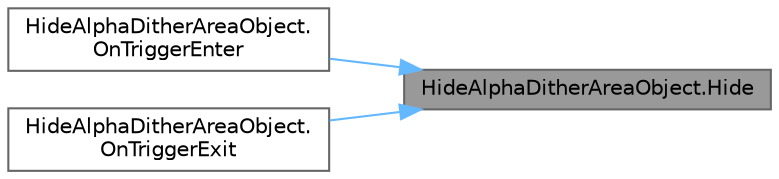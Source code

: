 digraph "HideAlphaDitherAreaObject.Hide"
{
 // LATEX_PDF_SIZE
  bgcolor="transparent";
  edge [fontname=Helvetica,fontsize=10,labelfontname=Helvetica,labelfontsize=10];
  node [fontname=Helvetica,fontsize=10,shape=box,height=0.2,width=0.4];
  rankdir="RL";
  Node1 [id="Node000001",label="HideAlphaDitherAreaObject.Hide",height=0.2,width=0.4,color="gray40", fillcolor="grey60", style="filled", fontcolor="black",tooltip=" "];
  Node1 -> Node2 [id="edge1_Node000001_Node000002",dir="back",color="steelblue1",style="solid",tooltip=" "];
  Node2 [id="Node000002",label="HideAlphaDitherAreaObject.\lOnTriggerEnter",height=0.2,width=0.4,color="grey40", fillcolor="white", style="filled",URL="$class_hide_alpha_dither_area_object.html#a2456adb1a03da0ea18f3c7d5ac024d06",tooltip=" "];
  Node1 -> Node3 [id="edge2_Node000001_Node000003",dir="back",color="steelblue1",style="solid",tooltip=" "];
  Node3 [id="Node000003",label="HideAlphaDitherAreaObject.\lOnTriggerExit",height=0.2,width=0.4,color="grey40", fillcolor="white", style="filled",URL="$class_hide_alpha_dither_area_object.html#a6e12baa062b75c9b308b614fa9b225cc",tooltip=" "];
}
